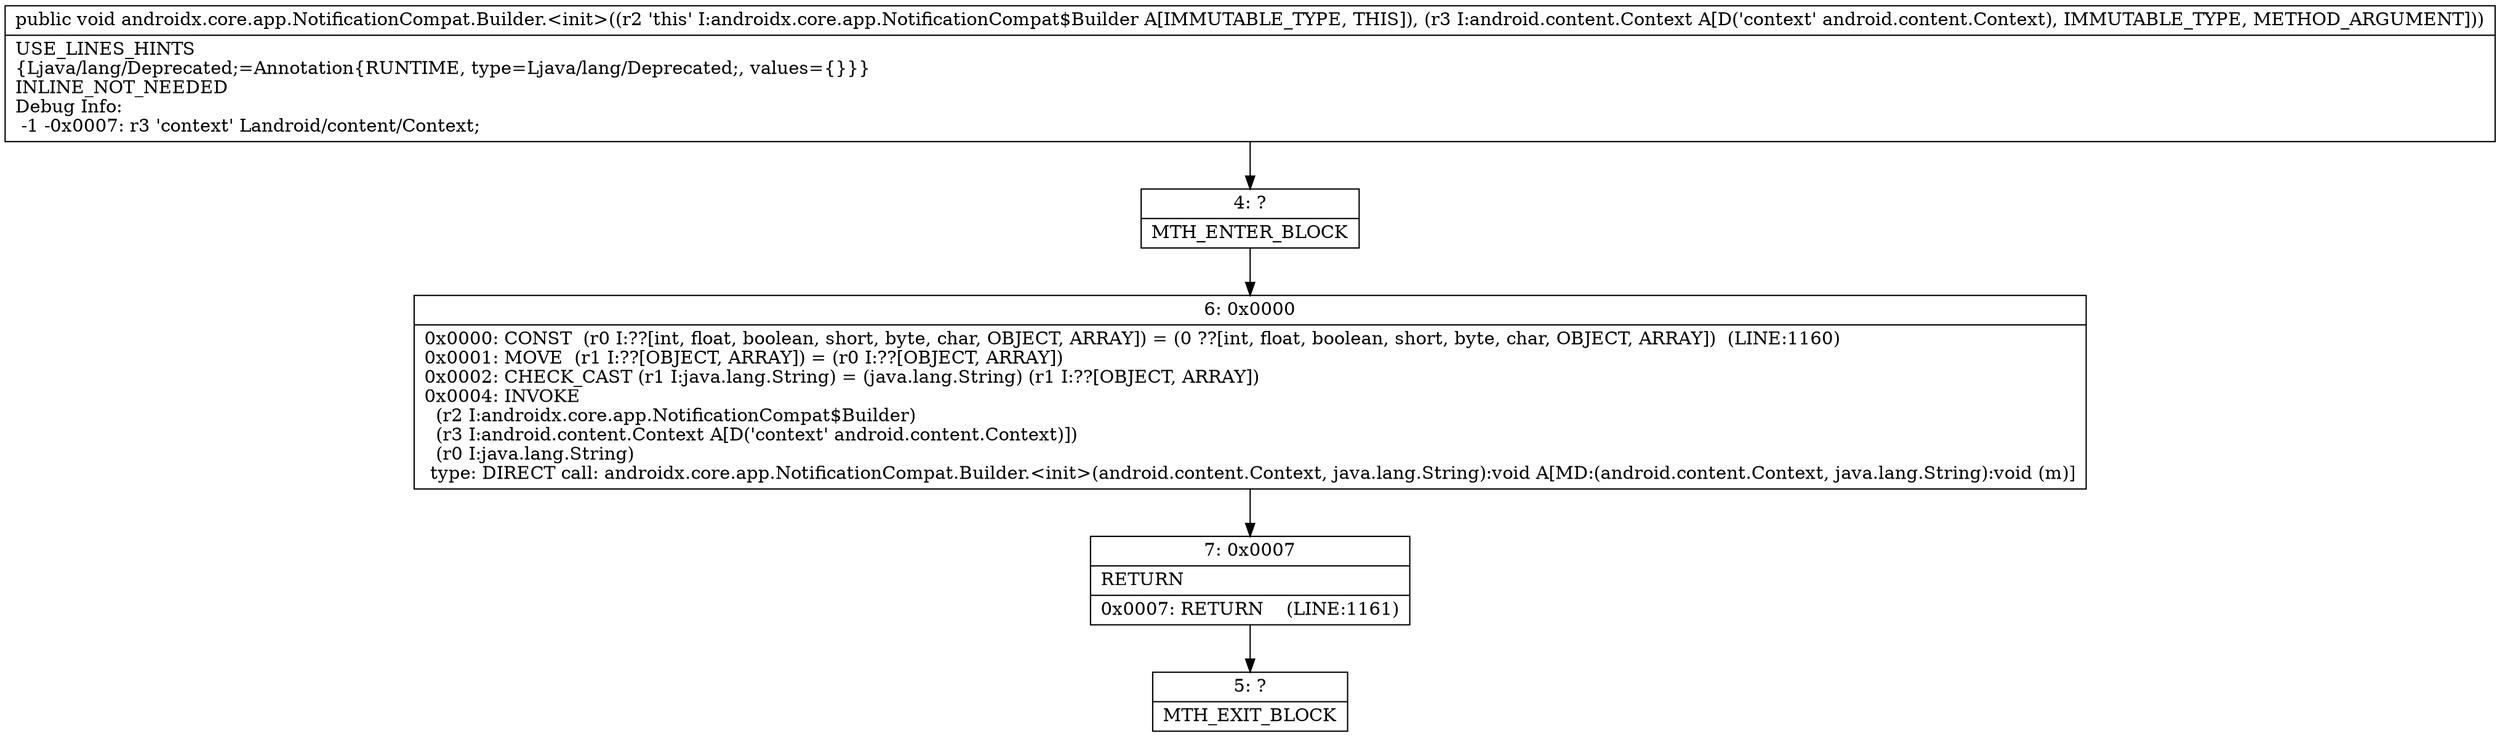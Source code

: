 digraph "CFG forandroidx.core.app.NotificationCompat.Builder.\<init\>(Landroid\/content\/Context;)V" {
Node_4 [shape=record,label="{4\:\ ?|MTH_ENTER_BLOCK\l}"];
Node_6 [shape=record,label="{6\:\ 0x0000|0x0000: CONST  (r0 I:??[int, float, boolean, short, byte, char, OBJECT, ARRAY]) = (0 ??[int, float, boolean, short, byte, char, OBJECT, ARRAY])  (LINE:1160)\l0x0001: MOVE  (r1 I:??[OBJECT, ARRAY]) = (r0 I:??[OBJECT, ARRAY]) \l0x0002: CHECK_CAST (r1 I:java.lang.String) = (java.lang.String) (r1 I:??[OBJECT, ARRAY]) \l0x0004: INVOKE  \l  (r2 I:androidx.core.app.NotificationCompat$Builder)\l  (r3 I:android.content.Context A[D('context' android.content.Context)])\l  (r0 I:java.lang.String)\l type: DIRECT call: androidx.core.app.NotificationCompat.Builder.\<init\>(android.content.Context, java.lang.String):void A[MD:(android.content.Context, java.lang.String):void (m)]\l}"];
Node_7 [shape=record,label="{7\:\ 0x0007|RETURN\l|0x0007: RETURN    (LINE:1161)\l}"];
Node_5 [shape=record,label="{5\:\ ?|MTH_EXIT_BLOCK\l}"];
MethodNode[shape=record,label="{public void androidx.core.app.NotificationCompat.Builder.\<init\>((r2 'this' I:androidx.core.app.NotificationCompat$Builder A[IMMUTABLE_TYPE, THIS]), (r3 I:android.content.Context A[D('context' android.content.Context), IMMUTABLE_TYPE, METHOD_ARGUMENT]))  | USE_LINES_HINTS\l\{Ljava\/lang\/Deprecated;=Annotation\{RUNTIME, type=Ljava\/lang\/Deprecated;, values=\{\}\}\}\lINLINE_NOT_NEEDED\lDebug Info:\l  \-1 \-0x0007: r3 'context' Landroid\/content\/Context;\l}"];
MethodNode -> Node_4;Node_4 -> Node_6;
Node_6 -> Node_7;
Node_7 -> Node_5;
}

